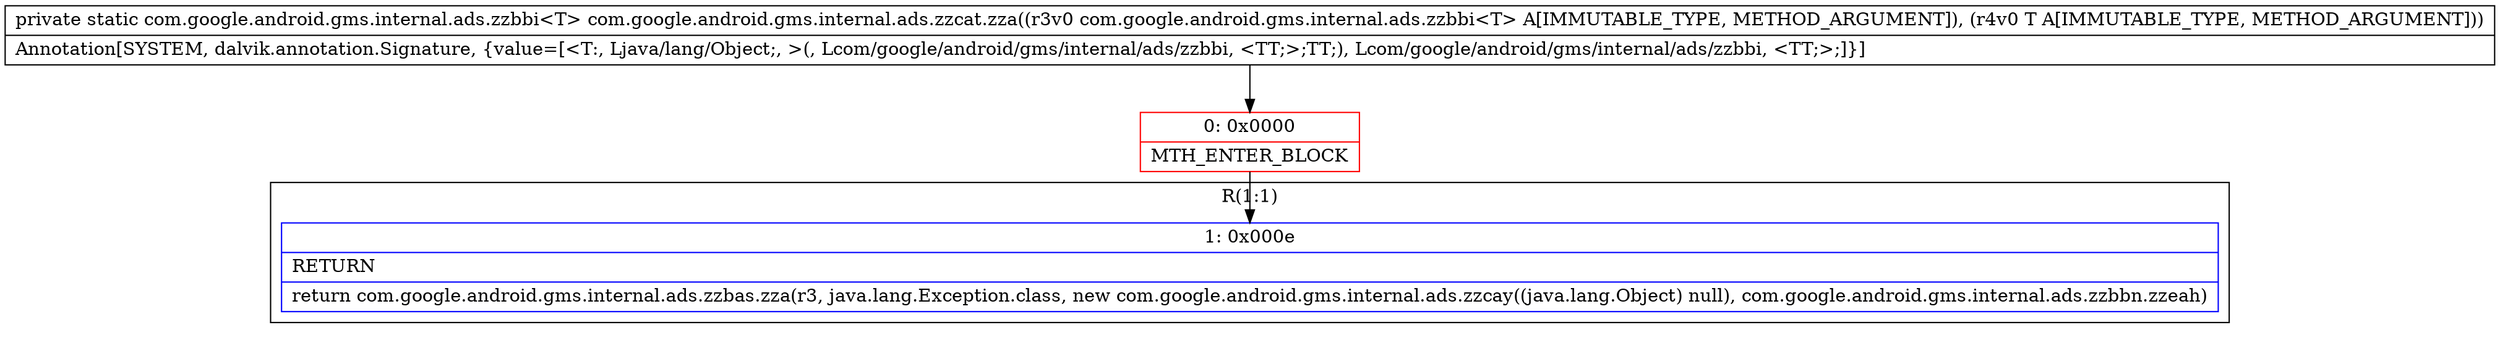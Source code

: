 digraph "CFG forcom.google.android.gms.internal.ads.zzcat.zza(Lcom\/google\/android\/gms\/internal\/ads\/zzbbi;Ljava\/lang\/Object;)Lcom\/google\/android\/gms\/internal\/ads\/zzbbi;" {
subgraph cluster_Region_1424157021 {
label = "R(1:1)";
node [shape=record,color=blue];
Node_1 [shape=record,label="{1\:\ 0x000e|RETURN\l|return com.google.android.gms.internal.ads.zzbas.zza(r3, java.lang.Exception.class, new com.google.android.gms.internal.ads.zzcay((java.lang.Object) null), com.google.android.gms.internal.ads.zzbbn.zzeah)\l}"];
}
Node_0 [shape=record,color=red,label="{0\:\ 0x0000|MTH_ENTER_BLOCK\l}"];
MethodNode[shape=record,label="{private static com.google.android.gms.internal.ads.zzbbi\<T\> com.google.android.gms.internal.ads.zzcat.zza((r3v0 com.google.android.gms.internal.ads.zzbbi\<T\> A[IMMUTABLE_TYPE, METHOD_ARGUMENT]), (r4v0 T A[IMMUTABLE_TYPE, METHOD_ARGUMENT]))  | Annotation[SYSTEM, dalvik.annotation.Signature, \{value=[\<T:, Ljava\/lang\/Object;, \>(, Lcom\/google\/android\/gms\/internal\/ads\/zzbbi, \<TT;\>;TT;), Lcom\/google\/android\/gms\/internal\/ads\/zzbbi, \<TT;\>;]\}]\l}"];
MethodNode -> Node_0;
Node_0 -> Node_1;
}

